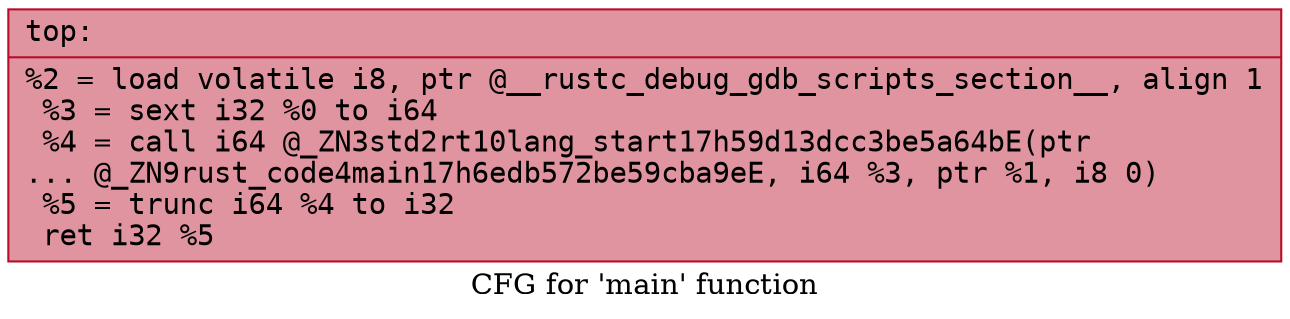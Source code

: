 digraph "CFG for 'main' function" {
	label="CFG for 'main' function";

	Node0x55e02c305e30 [shape=record,color="#b70d28ff", style=filled, fillcolor="#b70d2870" fontname="Courier",label="{top:\l|  %2 = load volatile i8, ptr @__rustc_debug_gdb_scripts_section__, align 1\l  %3 = sext i32 %0 to i64\l  %4 = call i64 @_ZN3std2rt10lang_start17h59d13dcc3be5a64bE(ptr\l... @_ZN9rust_code4main17h6edb572be59cba9eE, i64 %3, ptr %1, i8 0)\l  %5 = trunc i64 %4 to i32\l  ret i32 %5\l}"];
}
